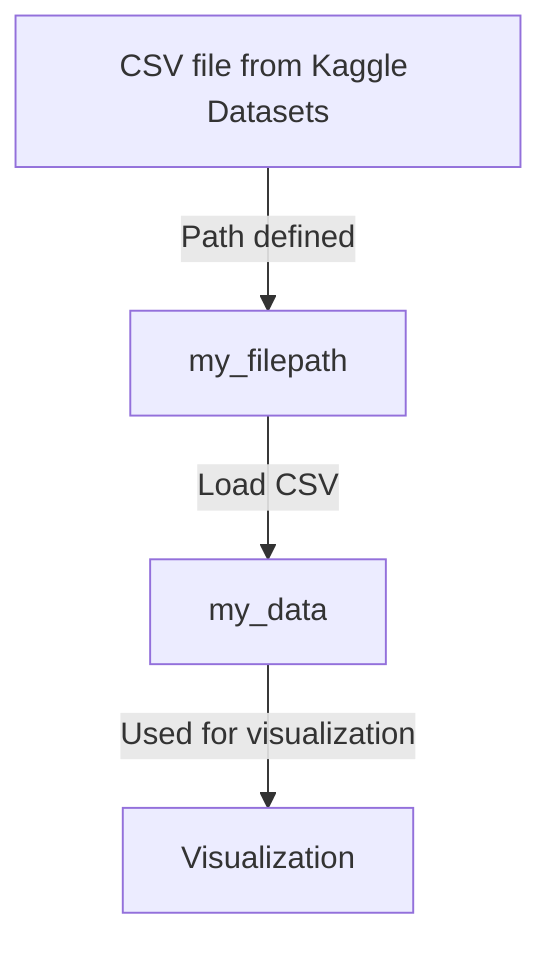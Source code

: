 flowchart TD
    %% Node for Data Source
    A["CSV file from Kaggle Datasets"]
    class A node-style1
    
    %% Node for file path variable
    B["my_filepath"]
    class B node-style2
    
    %% Node for DataFrame
    C["my_data"]
    class C node-style3
    
    %% Data Source to file path
    A -->|"Path defined"| B
    
    %% file path to DataFrame creation
    B -->|"Load CSV"| C
    
    %% Node for Visualization
    D["Visualization"]
    class D node-style4

    %% DataFrame to Visualization
    C -->|"Used for visualization"| D
